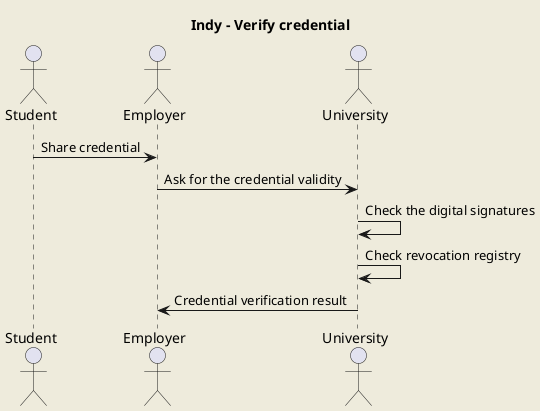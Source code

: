 @startuml
skinparam backgroundColor #EEEBDC

title Indy - Verify credential

actor Student
actor Employer
actor University

Student -> Employer : Share credential
Employer -> University : Ask for the credential validity
University -> University : Check the digital signatures
University -> University : Check revocation registry
University -> Employer : Credential verification result
@enduml
